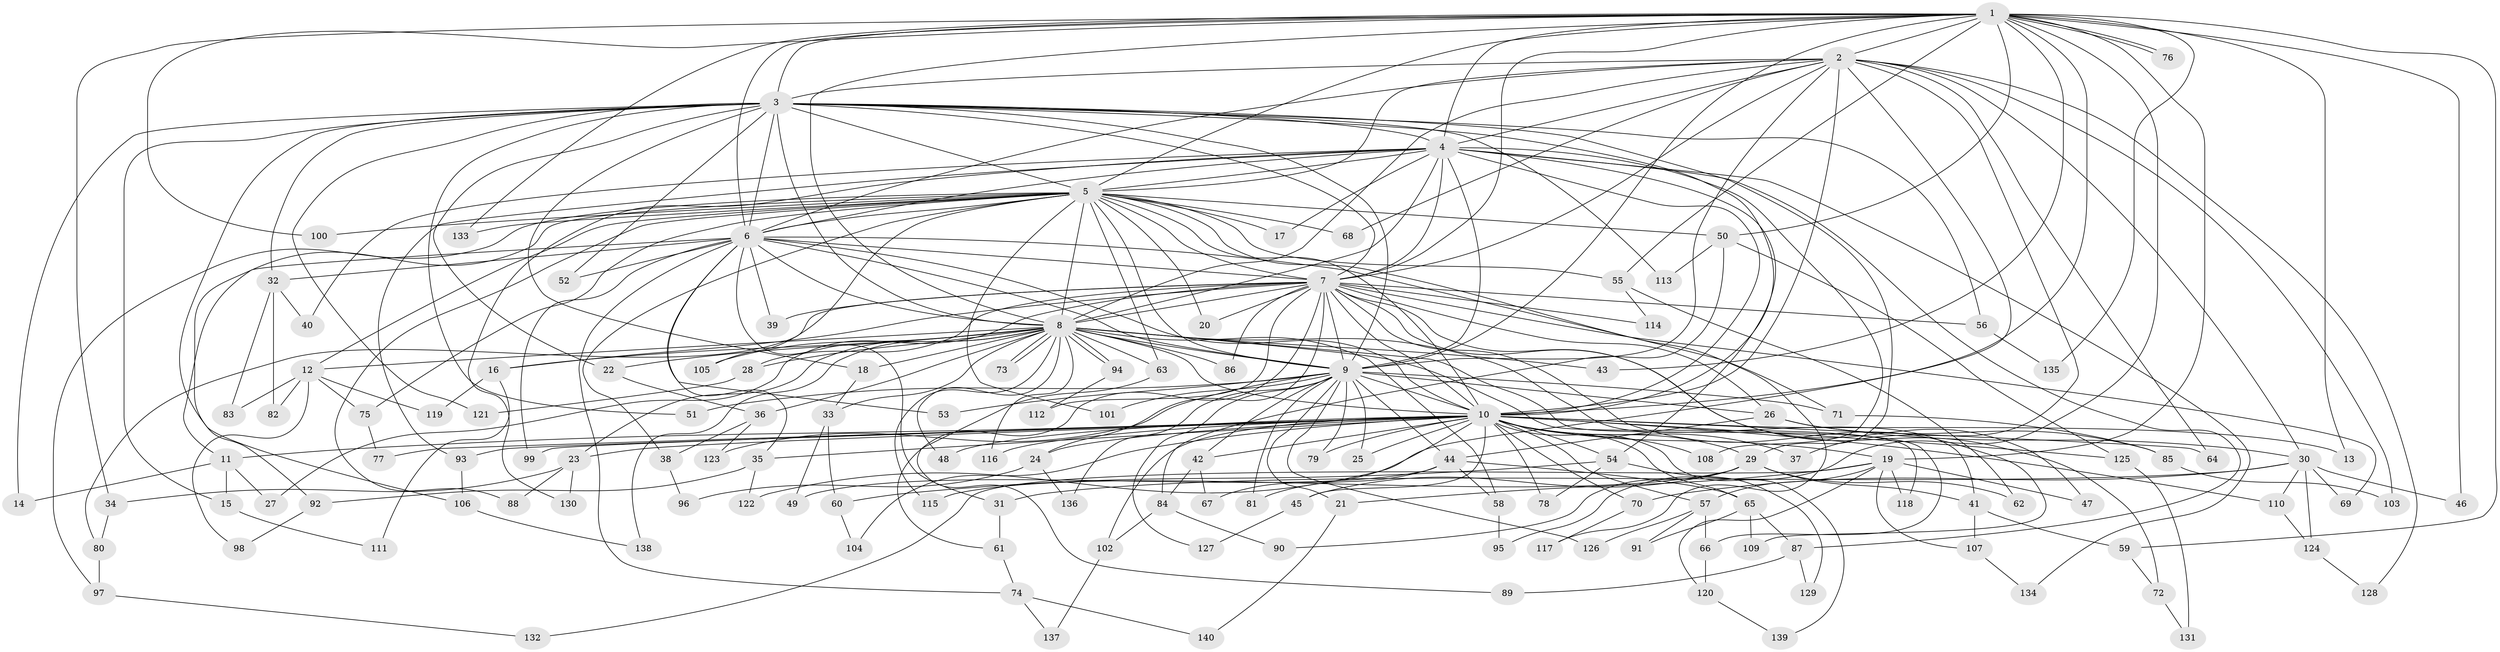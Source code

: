 // coarse degree distribution, {20: 0.009009009009009009, 15: 0.009009009009009009, 34: 0.009009009009009009, 16: 0.009009009009009009, 25: 0.018018018018018018, 19: 0.009009009009009009, 29: 0.009009009009009009, 37: 0.009009009009009009, 5: 0.05405405405405406, 7: 0.018018018018018018, 2: 0.46846846846846846, 3: 0.25225225225225223, 4: 0.07207207207207207, 9: 0.009009009009009009, 8: 0.009009009009009009, 6: 0.02702702702702703, 1: 0.009009009009009009}
// Generated by graph-tools (version 1.1) at 2025/51/02/27/25 19:51:44]
// undirected, 140 vertices, 305 edges
graph export_dot {
graph [start="1"]
  node [color=gray90,style=filled];
  1;
  2;
  3;
  4;
  5;
  6;
  7;
  8;
  9;
  10;
  11;
  12;
  13;
  14;
  15;
  16;
  17;
  18;
  19;
  20;
  21;
  22;
  23;
  24;
  25;
  26;
  27;
  28;
  29;
  30;
  31;
  32;
  33;
  34;
  35;
  36;
  37;
  38;
  39;
  40;
  41;
  42;
  43;
  44;
  45;
  46;
  47;
  48;
  49;
  50;
  51;
  52;
  53;
  54;
  55;
  56;
  57;
  58;
  59;
  60;
  61;
  62;
  63;
  64;
  65;
  66;
  67;
  68;
  69;
  70;
  71;
  72;
  73;
  74;
  75;
  76;
  77;
  78;
  79;
  80;
  81;
  82;
  83;
  84;
  85;
  86;
  87;
  88;
  89;
  90;
  91;
  92;
  93;
  94;
  95;
  96;
  97;
  98;
  99;
  100;
  101;
  102;
  103;
  104;
  105;
  106;
  107;
  108;
  109;
  110;
  111;
  112;
  113;
  114;
  115;
  116;
  117;
  118;
  119;
  120;
  121;
  122;
  123;
  124;
  125;
  126;
  127;
  128;
  129;
  130;
  131;
  132;
  133;
  134;
  135;
  136;
  137;
  138;
  139;
  140;
  1 -- 2;
  1 -- 3;
  1 -- 4;
  1 -- 5;
  1 -- 6;
  1 -- 7;
  1 -- 8;
  1 -- 9;
  1 -- 10;
  1 -- 13;
  1 -- 19;
  1 -- 34;
  1 -- 43;
  1 -- 46;
  1 -- 50;
  1 -- 55;
  1 -- 59;
  1 -- 76;
  1 -- 76;
  1 -- 95;
  1 -- 100;
  1 -- 133;
  1 -- 135;
  2 -- 3;
  2 -- 4;
  2 -- 5;
  2 -- 6;
  2 -- 7;
  2 -- 8;
  2 -- 9;
  2 -- 10;
  2 -- 30;
  2 -- 37;
  2 -- 64;
  2 -- 68;
  2 -- 103;
  2 -- 122;
  2 -- 128;
  3 -- 4;
  3 -- 5;
  3 -- 6;
  3 -- 7;
  3 -- 8;
  3 -- 9;
  3 -- 10;
  3 -- 14;
  3 -- 15;
  3 -- 18;
  3 -- 22;
  3 -- 29;
  3 -- 32;
  3 -- 51;
  3 -- 52;
  3 -- 56;
  3 -- 106;
  3 -- 113;
  3 -- 121;
  4 -- 5;
  4 -- 6;
  4 -- 7;
  4 -- 8;
  4 -- 9;
  4 -- 10;
  4 -- 17;
  4 -- 40;
  4 -- 54;
  4 -- 87;
  4 -- 93;
  4 -- 108;
  4 -- 130;
  4 -- 134;
  5 -- 6;
  5 -- 7;
  5 -- 8;
  5 -- 9;
  5 -- 10;
  5 -- 12;
  5 -- 17;
  5 -- 20;
  5 -- 38;
  5 -- 50;
  5 -- 55;
  5 -- 63;
  5 -- 68;
  5 -- 75;
  5 -- 88;
  5 -- 92;
  5 -- 97;
  5 -- 100;
  5 -- 101;
  5 -- 105;
  5 -- 117;
  5 -- 133;
  6 -- 7;
  6 -- 8;
  6 -- 9;
  6 -- 10;
  6 -- 11;
  6 -- 31;
  6 -- 32;
  6 -- 35;
  6 -- 39;
  6 -- 52;
  6 -- 53;
  6 -- 71;
  6 -- 74;
  6 -- 99;
  7 -- 8;
  7 -- 9;
  7 -- 10;
  7 -- 16;
  7 -- 20;
  7 -- 24;
  7 -- 26;
  7 -- 27;
  7 -- 28;
  7 -- 39;
  7 -- 47;
  7 -- 56;
  7 -- 61;
  7 -- 69;
  7 -- 72;
  7 -- 80;
  7 -- 86;
  7 -- 109;
  7 -- 112;
  7 -- 114;
  8 -- 9;
  8 -- 10;
  8 -- 12;
  8 -- 16;
  8 -- 18;
  8 -- 22;
  8 -- 23;
  8 -- 28;
  8 -- 33;
  8 -- 36;
  8 -- 41;
  8 -- 43;
  8 -- 48;
  8 -- 58;
  8 -- 63;
  8 -- 66;
  8 -- 73;
  8 -- 73;
  8 -- 86;
  8 -- 94;
  8 -- 94;
  8 -- 105;
  8 -- 115;
  8 -- 116;
  8 -- 118;
  8 -- 138;
  9 -- 10;
  9 -- 21;
  9 -- 25;
  9 -- 26;
  9 -- 42;
  9 -- 44;
  9 -- 51;
  9 -- 53;
  9 -- 71;
  9 -- 79;
  9 -- 81;
  9 -- 101;
  9 -- 123;
  9 -- 126;
  9 -- 127;
  9 -- 136;
  10 -- 11;
  10 -- 13;
  10 -- 19;
  10 -- 23;
  10 -- 24;
  10 -- 25;
  10 -- 29;
  10 -- 35;
  10 -- 37;
  10 -- 42;
  10 -- 45;
  10 -- 48;
  10 -- 54;
  10 -- 57;
  10 -- 64;
  10 -- 65;
  10 -- 67;
  10 -- 70;
  10 -- 77;
  10 -- 78;
  10 -- 79;
  10 -- 93;
  10 -- 99;
  10 -- 102;
  10 -- 104;
  10 -- 108;
  10 -- 110;
  10 -- 116;
  10 -- 125;
  10 -- 139;
  11 -- 14;
  11 -- 15;
  11 -- 27;
  12 -- 75;
  12 -- 82;
  12 -- 83;
  12 -- 98;
  12 -- 119;
  15 -- 111;
  16 -- 111;
  16 -- 119;
  18 -- 33;
  19 -- 21;
  19 -- 47;
  19 -- 57;
  19 -- 107;
  19 -- 118;
  19 -- 120;
  19 -- 132;
  21 -- 140;
  22 -- 36;
  23 -- 34;
  23 -- 88;
  23 -- 130;
  24 -- 96;
  24 -- 136;
  26 -- 30;
  26 -- 44;
  26 -- 85;
  28 -- 121;
  29 -- 41;
  29 -- 45;
  29 -- 62;
  29 -- 90;
  29 -- 115;
  30 -- 31;
  30 -- 46;
  30 -- 69;
  30 -- 70;
  30 -- 110;
  30 -- 124;
  31 -- 61;
  32 -- 40;
  32 -- 82;
  32 -- 83;
  33 -- 49;
  33 -- 60;
  34 -- 80;
  35 -- 92;
  35 -- 122;
  36 -- 38;
  36 -- 123;
  38 -- 96;
  41 -- 59;
  41 -- 107;
  42 -- 67;
  42 -- 84;
  44 -- 49;
  44 -- 58;
  44 -- 65;
  44 -- 81;
  45 -- 127;
  50 -- 84;
  50 -- 113;
  50 -- 125;
  54 -- 60;
  54 -- 78;
  54 -- 129;
  55 -- 62;
  55 -- 114;
  56 -- 135;
  57 -- 66;
  57 -- 91;
  57 -- 126;
  58 -- 95;
  59 -- 72;
  60 -- 104;
  61 -- 74;
  63 -- 89;
  65 -- 87;
  65 -- 91;
  65 -- 109;
  66 -- 120;
  70 -- 117;
  71 -- 85;
  72 -- 131;
  74 -- 137;
  74 -- 140;
  75 -- 77;
  80 -- 97;
  84 -- 90;
  84 -- 102;
  85 -- 103;
  87 -- 89;
  87 -- 129;
  92 -- 98;
  93 -- 106;
  94 -- 112;
  97 -- 132;
  102 -- 137;
  106 -- 138;
  107 -- 134;
  110 -- 124;
  120 -- 139;
  124 -- 128;
  125 -- 131;
}
